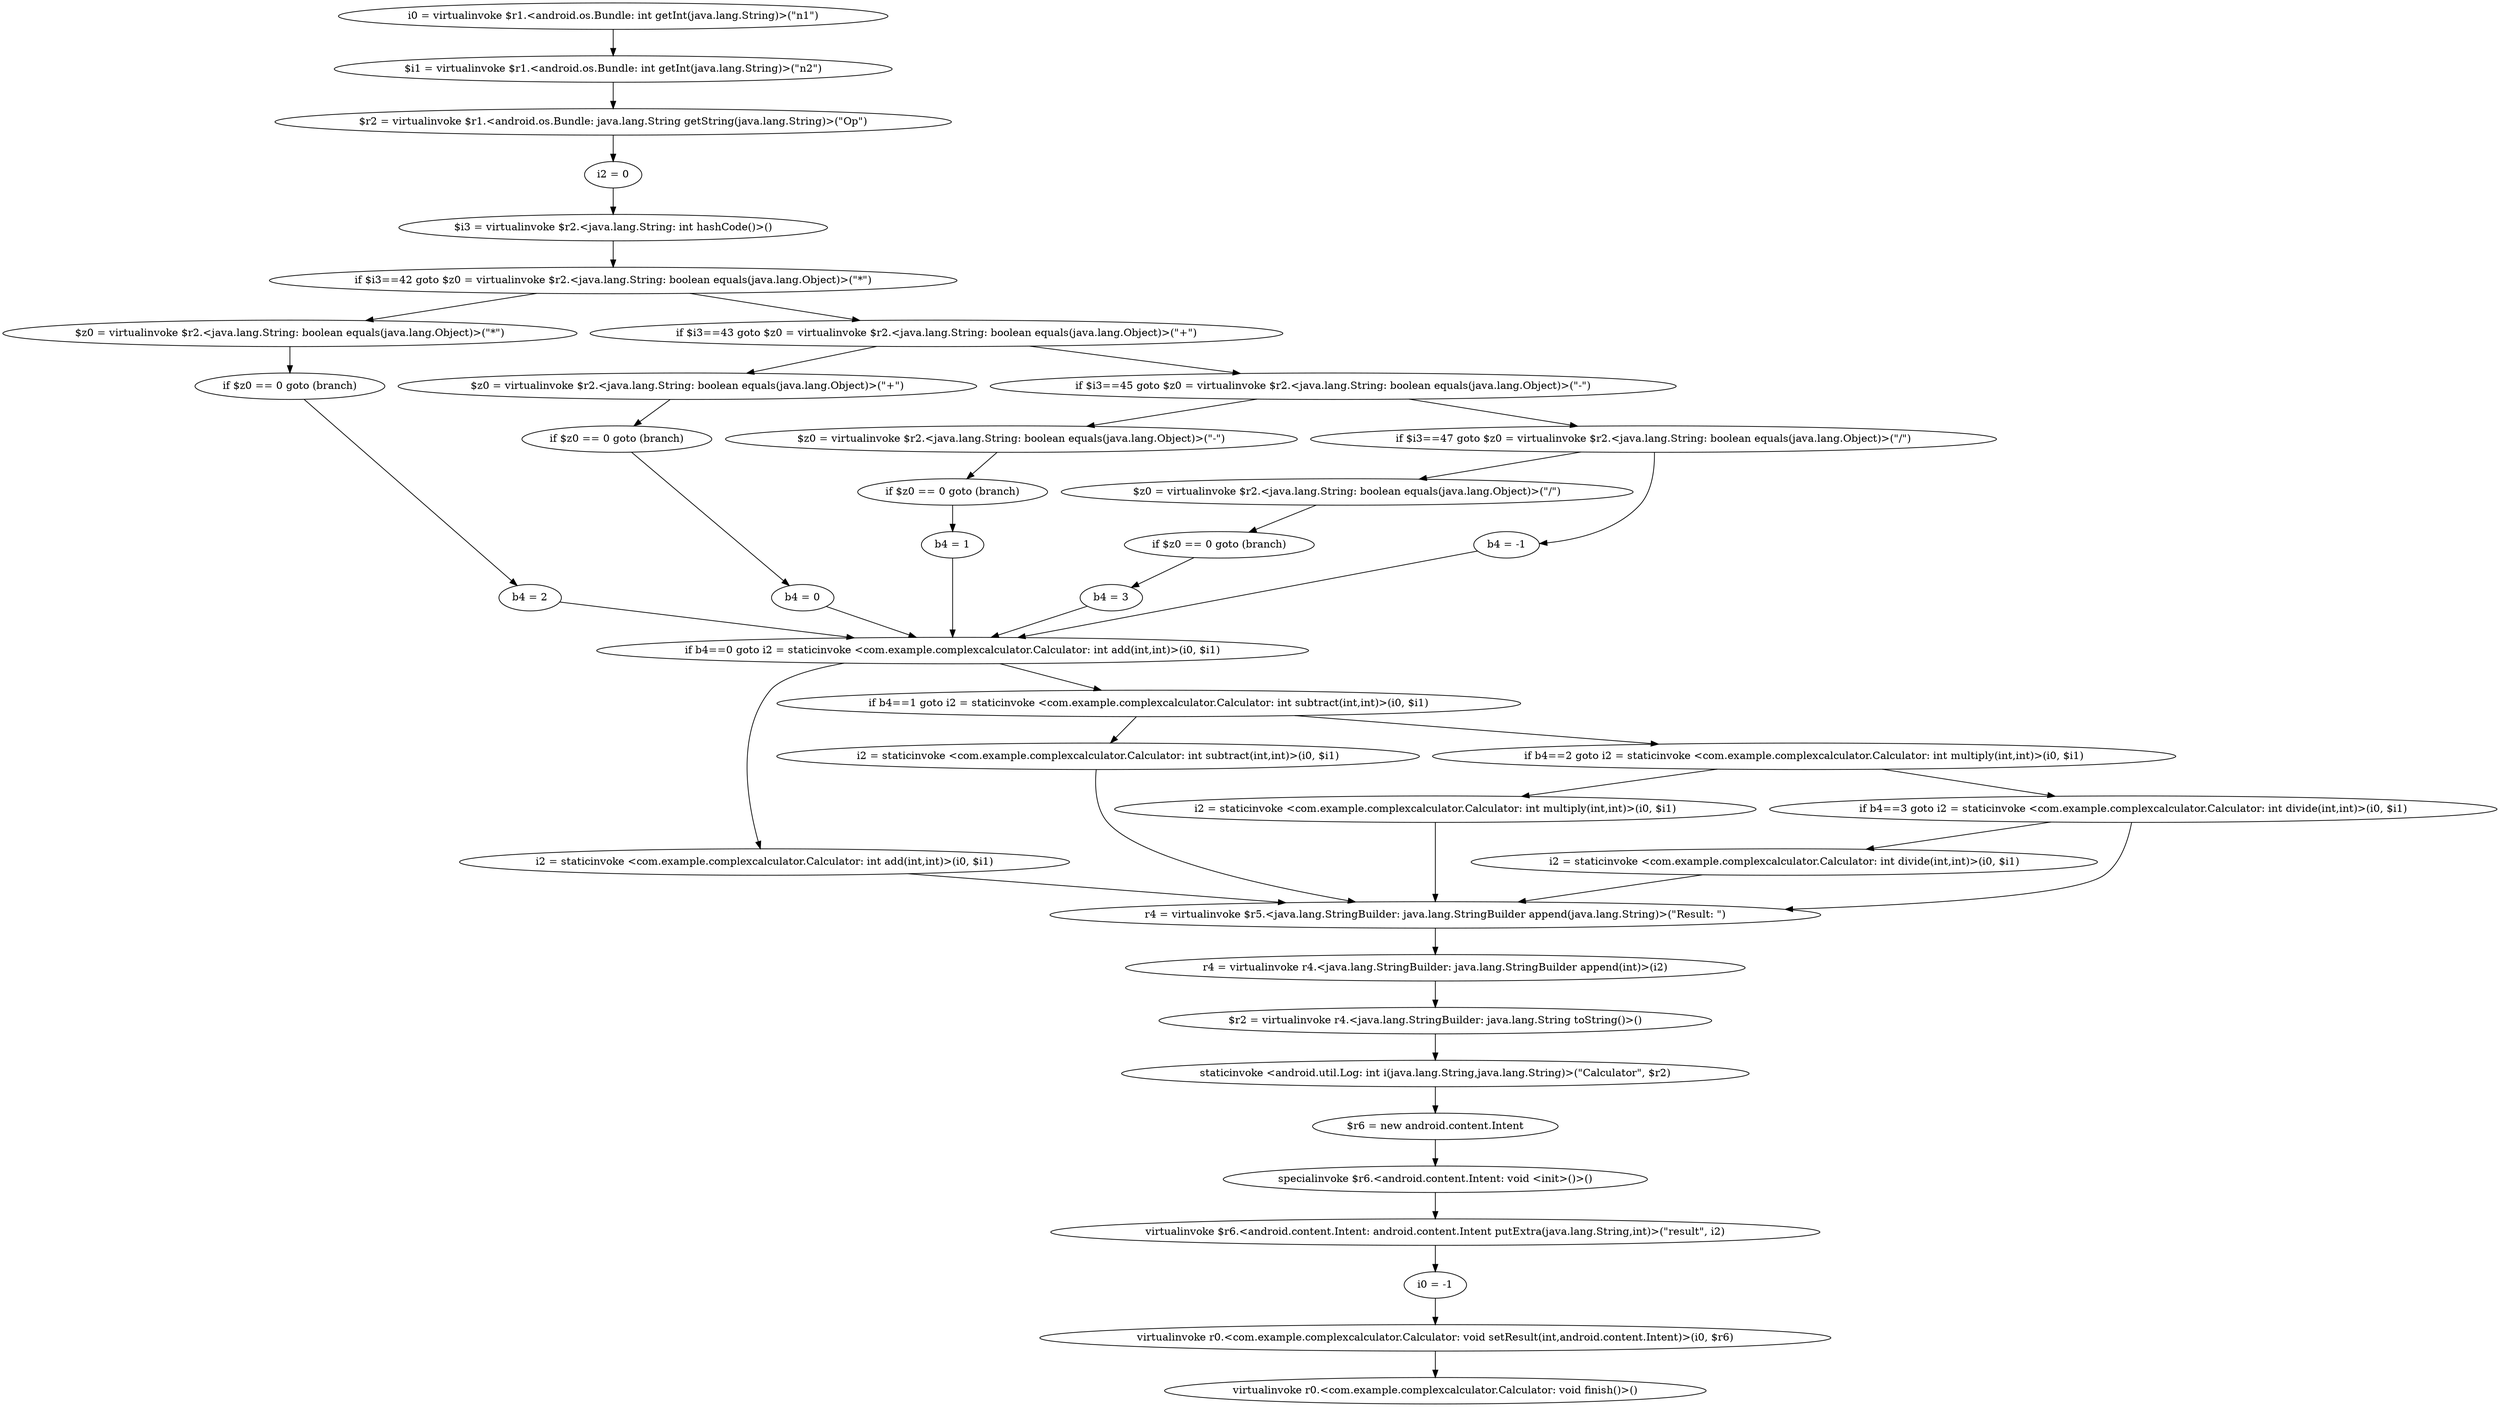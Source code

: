 digraph com_example_complexcalculator_Calculator_onCreate {
node2078215705 [label="i0 = virtualinvoke $r1.<android.os.Bundle: int getInt(java.lang.String)>(\"n1\")"];
node2062811463 [label="$i1 = virtualinvoke $r1.<android.os.Bundle: int getInt(java.lang.String)>(\"n2\")"];
node1926149192 [label="$r2 = virtualinvoke $r1.<android.os.Bundle: java.lang.String getString(java.lang.String)>(\"Op\")"];
node305551843 [label="i2 = 0"];
node251133002 [label="$i3 = virtualinvoke $r2.<java.lang.String: int hashCode()>()"];
node1732677547 [label="if $i3==42 goto $z0 = virtualinvoke $r2.<java.lang.String: boolean equals(java.lang.Object)>(\"*\")"];
node1795756973 [label="$z0 = virtualinvoke $r2.<java.lang.String: boolean equals(java.lang.Object)>(\"*\")"];
node1694013649 [label="if $i3==43 goto $z0 = virtualinvoke $r2.<java.lang.String: boolean equals(java.lang.Object)>(\"+\")"];
node1580195744 [label="$z0 = virtualinvoke $r2.<java.lang.String: boolean equals(java.lang.Object)>(\"+\")"];
node1606261871 [label="if $i3==45 goto $z0 = virtualinvoke $r2.<java.lang.String: boolean equals(java.lang.Object)>(\"-\")"];
node1415043524 [label="$z0 = virtualinvoke $r2.<java.lang.String: boolean equals(java.lang.Object)>(\"-\")"];
node611570095 [label="if $i3==47 goto $z0 = virtualinvoke $r2.<java.lang.String: boolean equals(java.lang.Object)>(\"/\")"];
node1214281185 [label="$z0 = virtualinvoke $r2.<java.lang.String: boolean equals(java.lang.Object)>(\"/\")"];
node1556996719 [label="if $z0 == 0 goto (branch)"];
node1928142415 [label="b4 = 3"];
node979078385 [label="if $z0 == 0 goto (branch)"];
node165449421 [label="b4 = 1"];
node790980703 [label="if $z0 == 0 goto (branch)"];
node944054856 [label="b4 = 0"];
node1536688704 [label="if $z0 == 0 goto (branch)"];
node1669774893 [label="b4 = 2"];
node1126358640 [label="b4 = -1"];
node1993179727 [label="if b4==0 goto i2 = staticinvoke <com.example.complexcalculator.Calculator: int add(int,int)>(i0, $i1)"];
node652772184 [label="i2 = staticinvoke <com.example.complexcalculator.Calculator: int add(int,int)>(i0, $i1)"];
node642796828 [label="if b4==1 goto i2 = staticinvoke <com.example.complexcalculator.Calculator: int subtract(int,int)>(i0, $i1)"];
node270267886 [label="i2 = staticinvoke <com.example.complexcalculator.Calculator: int subtract(int,int)>(i0, $i1)"];
node134735253 [label="if b4==2 goto i2 = staticinvoke <com.example.complexcalculator.Calculator: int multiply(int,int)>(i0, $i1)"];
node1454133758 [label="i2 = staticinvoke <com.example.complexcalculator.Calculator: int multiply(int,int)>(i0, $i1)"];
node2080341793 [label="if b4==3 goto i2 = staticinvoke <com.example.complexcalculator.Calculator: int divide(int,int)>(i0, $i1)"];
node657154049 [label="i2 = staticinvoke <com.example.complexcalculator.Calculator: int divide(int,int)>(i0, $i1)"];
node1352268101 [label="r4 = virtualinvoke $r5.<java.lang.StringBuilder: java.lang.StringBuilder append(java.lang.String)>(\"Result: \")"];
node1584806394 [label="r4 = virtualinvoke r4.<java.lang.StringBuilder: java.lang.StringBuilder append(int)>(i2)"];
node761278270 [label="$r2 = virtualinvoke r4.<java.lang.StringBuilder: java.lang.String toString()>()"];
node1026791210 [label="staticinvoke <android.util.Log: int i(java.lang.String,java.lang.String)>(\"Calculator\", $r2)"];
node1788321840 [label="$r6 = new android.content.Intent"];
node1185053571 [label="specialinvoke $r6.<android.content.Intent: void <init>()>()"];
node461066864 [label="virtualinvoke $r6.<android.content.Intent: android.content.Intent putExtra(java.lang.String,int)>(\"result\", i2)"];
node1962289125 [label="i0 = -1"];
node1287317263 [label="virtualinvoke r0.<com.example.complexcalculator.Calculator: void setResult(int,android.content.Intent)>(i0, $r6)"];
node420606840 [label="virtualinvoke r0.<com.example.complexcalculator.Calculator: void finish()>()"];
node2078215705 -> node2062811463 ;
node2062811463 -> node1926149192 ;
node1926149192 -> node305551843 ;
node305551843 -> node251133002 ;
node251133002 -> node1732677547 ;
node1732677547 -> node1795756973 ;
node1732677547 -> node1694013649 ;
node1694013649 -> node1580195744 ;
node1694013649 -> node1606261871 ;
node1606261871 -> node1415043524 ;
node1606261871 -> node611570095 ;
node611570095 -> node1214281185 ;
node1214281185 -> node1556996719 ;
node1556996719 -> node1928142415 ;
node1415043524 -> node979078385 ;
node979078385 -> node165449421 ;
node1580195744 -> node790980703 ;
node790980703 -> node944054856 ;
node1795756973 -> node1536688704 ;
node1536688704 -> node1669774893 ;
node1928142415 -> node1993179727 ;
node165449421 -> node1993179727 ;
node944054856 -> node1993179727 ;
node1669774893 -> node1993179727 ;
node1126358640 -> node1993179727 ;
node1993179727 -> node652772184 ;
node1993179727 -> node642796828 ;
node642796828 -> node270267886 ;
node642796828 -> node134735253 ;
node134735253 -> node1454133758 ;
node134735253 -> node2080341793 ;
node2080341793 -> node657154049 ;
node657154049 -> node1352268101 ;
node1454133758 -> node1352268101 ;
node270267886 -> node1352268101 ;
node652772184 -> node1352268101 ;
node2080341793 -> node1352268101 ;
node1352268101 -> node1584806394 ;
node1584806394 -> node761278270 ;
node761278270 -> node1026791210 ;
node1026791210 -> node1788321840 ;
node1788321840 -> node1185053571 ;
node1185053571 -> node461066864 ;
node461066864 -> node1962289125 ;
node1962289125 -> node1287317263 ;
node1287317263 -> node420606840 ;
node611570095 -> node1126358640 ;
}
